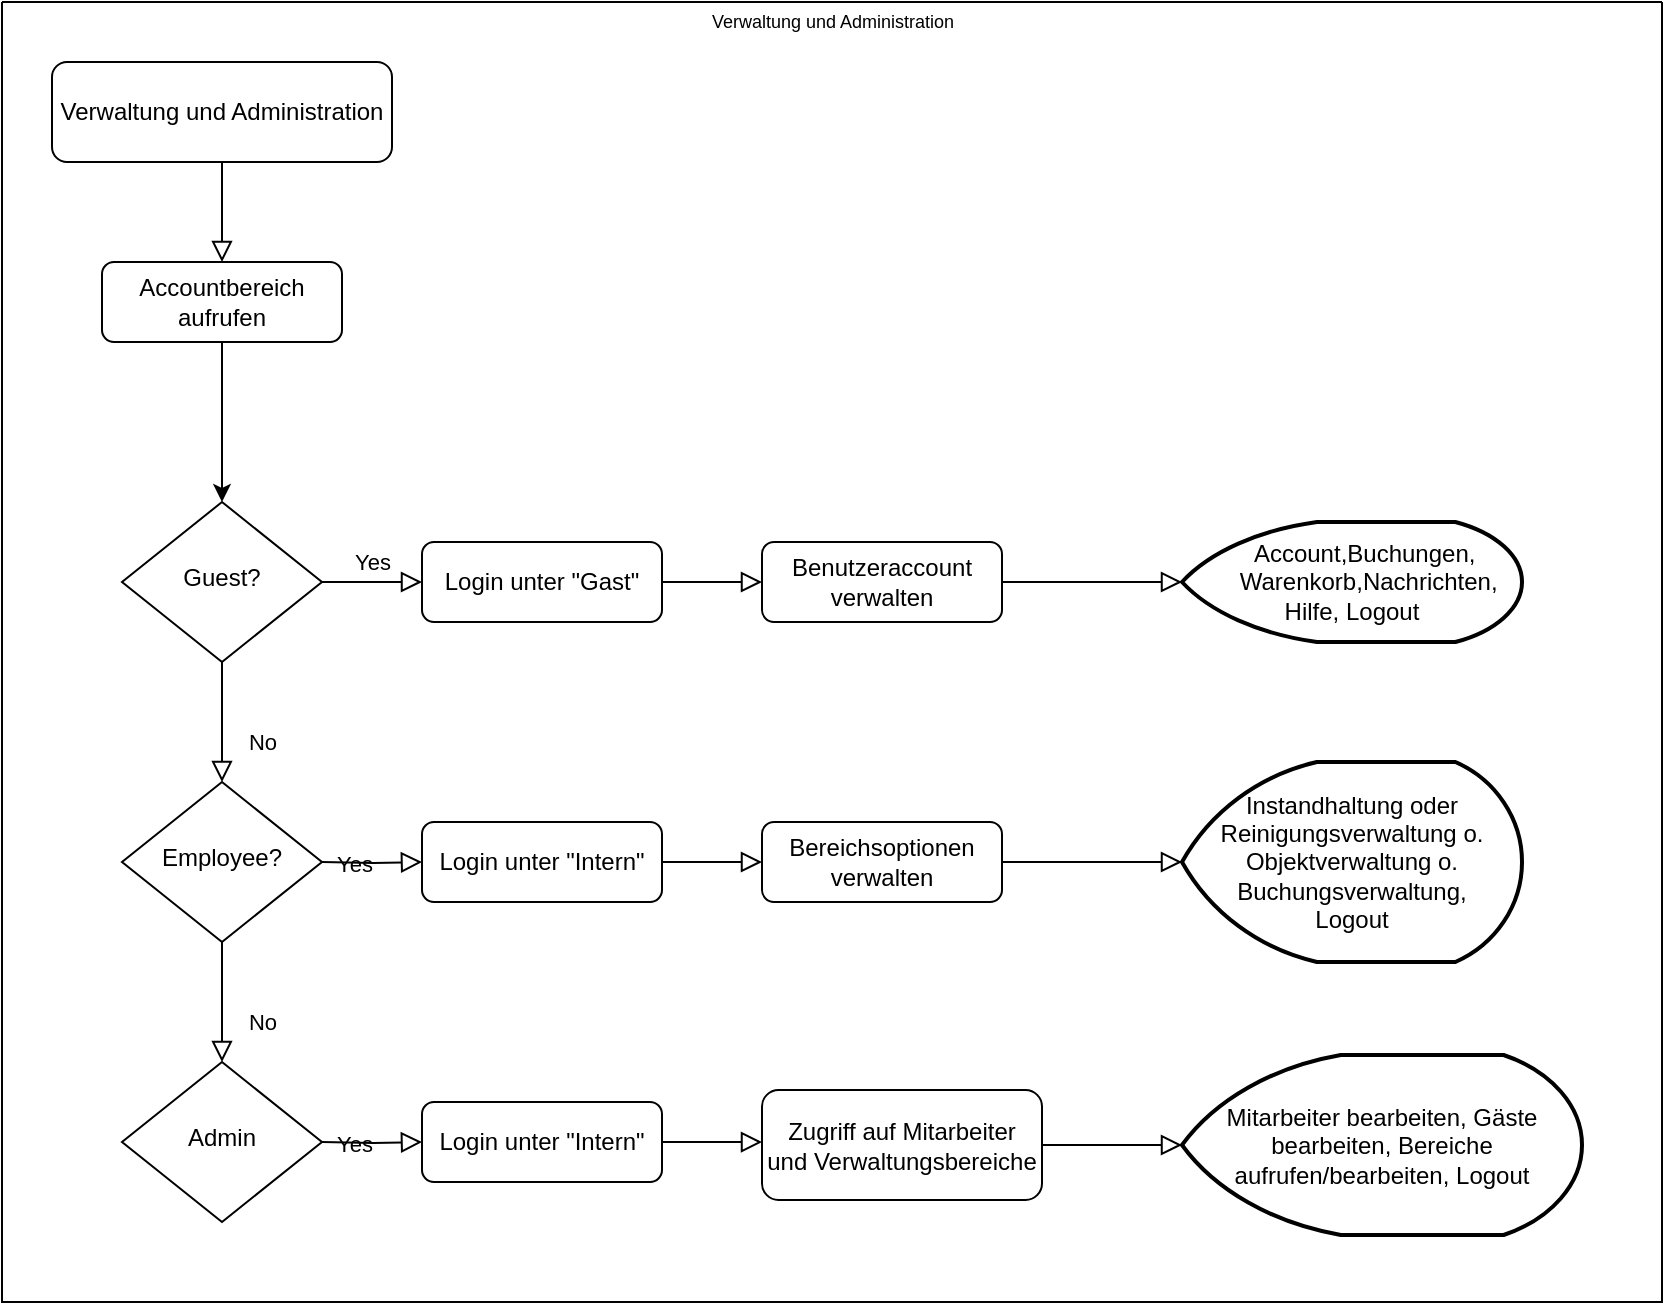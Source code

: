 <mxfile version="17.2.4" type="device"><diagram id="C5RBs43oDa-KdzZeNtuy" name="Page-1"><mxGraphModel dx="1296" dy="1206" grid="1" gridSize="10" guides="1" tooltips="1" connect="1" arrows="1" fold="1" page="1" pageScale="1" pageWidth="827" pageHeight="1169" math="0" shadow="0"><root><mxCell id="WIyWlLk6GJQsqaUBKTNV-0"/><mxCell id="WIyWlLk6GJQsqaUBKTNV-1" parent="WIyWlLk6GJQsqaUBKTNV-0"/><mxCell id="WIyWlLk6GJQsqaUBKTNV-2" value="" style="rounded=0;html=1;jettySize=auto;orthogonalLoop=1;fontSize=11;endArrow=block;endFill=0;endSize=8;strokeWidth=1;shadow=0;labelBackgroundColor=none;edgeStyle=orthogonalEdgeStyle;" parent="WIyWlLk6GJQsqaUBKTNV-1" source="WIyWlLk6GJQsqaUBKTNV-3" edge="1"><mxGeometry relative="1" as="geometry"><mxPoint x="220" y="170" as="targetPoint"/></mxGeometry></mxCell><mxCell id="WIyWlLk6GJQsqaUBKTNV-3" value="Verwaltung und Administration" style="rounded=1;whiteSpace=wrap;html=1;fontSize=12;glass=0;strokeWidth=1;shadow=0;" parent="WIyWlLk6GJQsqaUBKTNV-1" vertex="1"><mxGeometry x="135" y="70" width="170" height="50" as="geometry"/></mxCell><mxCell id="OpEFmkoOmMAepD6wEzc3-0" style="edgeStyle=orthogonalEdgeStyle;rounded=0;orthogonalLoop=1;jettySize=auto;html=1;entryX=0.5;entryY=0;entryDx=0;entryDy=0;" edge="1" parent="WIyWlLk6GJQsqaUBKTNV-1" source="WIyWlLk6GJQsqaUBKTNV-7" target="WIyWlLk6GJQsqaUBKTNV-10"><mxGeometry relative="1" as="geometry"/></mxCell><mxCell id="WIyWlLk6GJQsqaUBKTNV-7" value="Accountbereich aufrufen" style="rounded=1;whiteSpace=wrap;html=1;fontSize=12;glass=0;strokeWidth=1;shadow=0;" parent="WIyWlLk6GJQsqaUBKTNV-1" vertex="1"><mxGeometry x="160" y="170" width="120" height="40" as="geometry"/></mxCell><mxCell id="WIyWlLk6GJQsqaUBKTNV-8" value="No" style="rounded=0;html=1;jettySize=auto;orthogonalLoop=1;fontSize=11;endArrow=block;endFill=0;endSize=8;strokeWidth=1;shadow=0;labelBackgroundColor=none;edgeStyle=orthogonalEdgeStyle;" parent="WIyWlLk6GJQsqaUBKTNV-1" source="WIyWlLk6GJQsqaUBKTNV-10" edge="1"><mxGeometry x="0.333" y="20" relative="1" as="geometry"><mxPoint as="offset"/><mxPoint x="220" y="430" as="targetPoint"/></mxGeometry></mxCell><mxCell id="WIyWlLk6GJQsqaUBKTNV-9" value="Yes" style="edgeStyle=orthogonalEdgeStyle;rounded=0;html=1;jettySize=auto;orthogonalLoop=1;fontSize=11;endArrow=block;endFill=0;endSize=8;strokeWidth=1;shadow=0;labelBackgroundColor=none;" parent="WIyWlLk6GJQsqaUBKTNV-1" source="WIyWlLk6GJQsqaUBKTNV-10" target="WIyWlLk6GJQsqaUBKTNV-12" edge="1"><mxGeometry y="10" relative="1" as="geometry"><mxPoint as="offset"/></mxGeometry></mxCell><mxCell id="WIyWlLk6GJQsqaUBKTNV-10" value="Guest?" style="rhombus;whiteSpace=wrap;html=1;shadow=0;fontFamily=Helvetica;fontSize=12;align=center;strokeWidth=1;spacing=6;spacingTop=-4;" parent="WIyWlLk6GJQsqaUBKTNV-1" vertex="1"><mxGeometry x="170" y="290" width="100" height="80" as="geometry"/></mxCell><mxCell id="OpEFmkoOmMAepD6wEzc3-10" style="edgeStyle=orthogonalEdgeStyle;rounded=0;orthogonalLoop=1;jettySize=auto;html=1;endArrow=block;endFill=0;jumpSize=6;endSize=8;" edge="1" parent="WIyWlLk6GJQsqaUBKTNV-1" source="WIyWlLk6GJQsqaUBKTNV-12"><mxGeometry relative="1" as="geometry"><mxPoint x="490" y="330" as="targetPoint"/></mxGeometry></mxCell><mxCell id="WIyWlLk6GJQsqaUBKTNV-12" value="Login unter &quot;Gast&quot;" style="rounded=1;whiteSpace=wrap;html=1;fontSize=12;glass=0;strokeWidth=1;shadow=0;" parent="WIyWlLk6GJQsqaUBKTNV-1" vertex="1"><mxGeometry x="320" y="310" width="120" height="40" as="geometry"/></mxCell><mxCell id="OpEFmkoOmMAepD6wEzc3-1" value="Employee?" style="rhombus;whiteSpace=wrap;html=1;shadow=0;fontFamily=Helvetica;fontSize=12;align=center;strokeWidth=1;spacing=6;spacingTop=-4;" vertex="1" parent="WIyWlLk6GJQsqaUBKTNV-1"><mxGeometry x="170" y="430" width="100" height="80" as="geometry"/></mxCell><mxCell id="OpEFmkoOmMAepD6wEzc3-2" value="Yes" style="edgeStyle=orthogonalEdgeStyle;rounded=0;html=1;jettySize=auto;orthogonalLoop=1;fontSize=11;endArrow=block;endFill=0;endSize=8;strokeWidth=1;shadow=0;labelBackgroundColor=none;" edge="1" parent="WIyWlLk6GJQsqaUBKTNV-1" target="OpEFmkoOmMAepD6wEzc3-3"><mxGeometry y="10" relative="1" as="geometry"><mxPoint as="offset"/><mxPoint x="270" y="470" as="sourcePoint"/></mxGeometry></mxCell><mxCell id="OpEFmkoOmMAepD6wEzc3-15" style="edgeStyle=orthogonalEdgeStyle;rounded=0;jumpSize=6;orthogonalLoop=1;jettySize=auto;html=1;endArrow=block;endFill=0;endSize=8;" edge="1" parent="WIyWlLk6GJQsqaUBKTNV-1" source="OpEFmkoOmMAepD6wEzc3-3" target="OpEFmkoOmMAepD6wEzc3-14"><mxGeometry relative="1" as="geometry"/></mxCell><mxCell id="OpEFmkoOmMAepD6wEzc3-3" value="Login unter &quot;Intern&quot;" style="rounded=1;whiteSpace=wrap;html=1;fontSize=12;glass=0;strokeWidth=1;shadow=0;" vertex="1" parent="WIyWlLk6GJQsqaUBKTNV-1"><mxGeometry x="320" y="450" width="120" height="40" as="geometry"/></mxCell><mxCell id="OpEFmkoOmMAepD6wEzc3-4" value="No" style="rounded=0;html=1;jettySize=auto;orthogonalLoop=1;fontSize=11;endArrow=block;endFill=0;endSize=8;strokeWidth=1;shadow=0;labelBackgroundColor=none;edgeStyle=orthogonalEdgeStyle;" edge="1" parent="WIyWlLk6GJQsqaUBKTNV-1"><mxGeometry x="0.333" y="20" relative="1" as="geometry"><mxPoint as="offset"/><mxPoint x="220" y="510" as="sourcePoint"/><mxPoint x="220" y="570" as="targetPoint"/></mxGeometry></mxCell><mxCell id="OpEFmkoOmMAepD6wEzc3-5" value="Admin" style="rhombus;whiteSpace=wrap;html=1;shadow=0;fontFamily=Helvetica;fontSize=12;align=center;strokeWidth=1;spacing=6;spacingTop=-4;" vertex="1" parent="WIyWlLk6GJQsqaUBKTNV-1"><mxGeometry x="170" y="570" width="100" height="80" as="geometry"/></mxCell><mxCell id="OpEFmkoOmMAepD6wEzc3-8" value="Yes" style="edgeStyle=orthogonalEdgeStyle;rounded=0;html=1;jettySize=auto;orthogonalLoop=1;fontSize=11;endArrow=block;endFill=0;endSize=8;strokeWidth=1;shadow=0;labelBackgroundColor=none;" edge="1" parent="WIyWlLk6GJQsqaUBKTNV-1" target="OpEFmkoOmMAepD6wEzc3-9"><mxGeometry y="10" relative="1" as="geometry"><mxPoint as="offset"/><mxPoint x="270" y="610" as="sourcePoint"/></mxGeometry></mxCell><mxCell id="OpEFmkoOmMAepD6wEzc3-22" style="edgeStyle=orthogonalEdgeStyle;rounded=0;jumpSize=6;orthogonalLoop=1;jettySize=auto;html=1;entryX=0;entryY=0.473;entryDx=0;entryDy=0;entryPerimeter=0;endArrow=block;endFill=0;endSize=8;" edge="1" parent="WIyWlLk6GJQsqaUBKTNV-1" source="OpEFmkoOmMAepD6wEzc3-9" target="OpEFmkoOmMAepD6wEzc3-19"><mxGeometry relative="1" as="geometry"/></mxCell><mxCell id="OpEFmkoOmMAepD6wEzc3-9" value="Login unter &quot;Intern&quot;" style="rounded=1;whiteSpace=wrap;html=1;fontSize=12;glass=0;strokeWidth=1;shadow=0;" vertex="1" parent="WIyWlLk6GJQsqaUBKTNV-1"><mxGeometry x="320" y="590" width="120" height="40" as="geometry"/></mxCell><mxCell id="OpEFmkoOmMAepD6wEzc3-13" style="edgeStyle=orthogonalEdgeStyle;rounded=0;jumpSize=6;orthogonalLoop=1;jettySize=auto;html=1;entryX=0;entryY=0.5;entryDx=0;entryDy=0;entryPerimeter=0;endArrow=block;endFill=0;endSize=8;" edge="1" parent="WIyWlLk6GJQsqaUBKTNV-1" source="OpEFmkoOmMAepD6wEzc3-11" target="OpEFmkoOmMAepD6wEzc3-12"><mxGeometry relative="1" as="geometry"/></mxCell><mxCell id="OpEFmkoOmMAepD6wEzc3-11" value="Benutzeraccount verwalten" style="rounded=1;whiteSpace=wrap;html=1;fontSize=12;glass=0;strokeWidth=1;shadow=0;" vertex="1" parent="WIyWlLk6GJQsqaUBKTNV-1"><mxGeometry x="490" y="310" width="120" height="40" as="geometry"/></mxCell><mxCell id="OpEFmkoOmMAepD6wEzc3-12" value="&amp;nbsp; &amp;nbsp; Account,Buchungen,&lt;br&gt;&amp;nbsp; &amp;nbsp; &amp;nbsp; Warenkorb,Nachrichten,&amp;nbsp;&lt;br&gt;Hilfe, Logout" style="strokeWidth=2;html=1;shape=mxgraph.flowchart.display;whiteSpace=wrap;" vertex="1" parent="WIyWlLk6GJQsqaUBKTNV-1"><mxGeometry x="700" y="300" width="170" height="60" as="geometry"/></mxCell><mxCell id="OpEFmkoOmMAepD6wEzc3-17" style="edgeStyle=orthogonalEdgeStyle;rounded=0;jumpSize=6;orthogonalLoop=1;jettySize=auto;html=1;entryX=0;entryY=0.5;entryDx=0;entryDy=0;entryPerimeter=0;endArrow=block;endFill=0;endSize=8;" edge="1" parent="WIyWlLk6GJQsqaUBKTNV-1" source="OpEFmkoOmMAepD6wEzc3-14" target="OpEFmkoOmMAepD6wEzc3-16"><mxGeometry relative="1" as="geometry"/></mxCell><mxCell id="OpEFmkoOmMAepD6wEzc3-14" value="Bereichsoptionen&lt;br&gt;verwalten" style="rounded=1;whiteSpace=wrap;html=1;fontSize=12;glass=0;strokeWidth=1;shadow=0;" vertex="1" parent="WIyWlLk6GJQsqaUBKTNV-1"><mxGeometry x="490" y="450" width="120" height="40" as="geometry"/></mxCell><mxCell id="OpEFmkoOmMAepD6wEzc3-16" value="Instandhaltung oder&lt;br&gt;Reinigungsverwaltung o.&lt;br&gt;Objektverwaltung o.&lt;br&gt;Buchungsverwaltung,&lt;br&gt;Logout" style="strokeWidth=2;html=1;shape=mxgraph.flowchart.display;whiteSpace=wrap;align=center;" vertex="1" parent="WIyWlLk6GJQsqaUBKTNV-1"><mxGeometry x="700" y="420" width="170" height="100" as="geometry"/></mxCell><mxCell id="OpEFmkoOmMAepD6wEzc3-26" style="edgeStyle=orthogonalEdgeStyle;rounded=0;jumpSize=6;orthogonalLoop=1;jettySize=auto;html=1;entryX=0;entryY=0.5;entryDx=0;entryDy=0;entryPerimeter=0;endArrow=block;endFill=0;endSize=8;" edge="1" parent="WIyWlLk6GJQsqaUBKTNV-1" source="OpEFmkoOmMAepD6wEzc3-19" target="OpEFmkoOmMAepD6wEzc3-23"><mxGeometry relative="1" as="geometry"/></mxCell><mxCell id="OpEFmkoOmMAepD6wEzc3-19" value="Zugriff auf Mitarbeiter und&amp;nbsp;Verwaltungsbereiche" style="rounded=1;whiteSpace=wrap;html=1;fontSize=12;glass=0;strokeWidth=1;shadow=0;" vertex="1" parent="WIyWlLk6GJQsqaUBKTNV-1"><mxGeometry x="490" y="584" width="140" height="55" as="geometry"/></mxCell><mxCell id="OpEFmkoOmMAepD6wEzc3-23" value="Mitarbeiter bearbeiten, Gäste bearbeiten, Bereiche aufrufen/bearbeiten, Logout" style="strokeWidth=2;html=1;shape=mxgraph.flowchart.display;whiteSpace=wrap;" vertex="1" parent="WIyWlLk6GJQsqaUBKTNV-1"><mxGeometry x="700" y="566.5" width="200" height="90" as="geometry"/></mxCell><mxCell id="OpEFmkoOmMAepD6wEzc3-29" value="" style="swimlane;startSize=0;fontSize=10;" vertex="1" parent="WIyWlLk6GJQsqaUBKTNV-1"><mxGeometry x="110" y="40" width="830" height="650" as="geometry"/></mxCell><mxCell id="OpEFmkoOmMAepD6wEzc3-31" value="Verwaltung und Administration" style="text;html=1;align=center;verticalAlign=middle;resizable=0;points=[];autosize=1;strokeColor=none;fillColor=none;fontSize=9;" vertex="1" parent="OpEFmkoOmMAepD6wEzc3-29"><mxGeometry x="345" width="140" height="20" as="geometry"/></mxCell></root></mxGraphModel></diagram></mxfile>